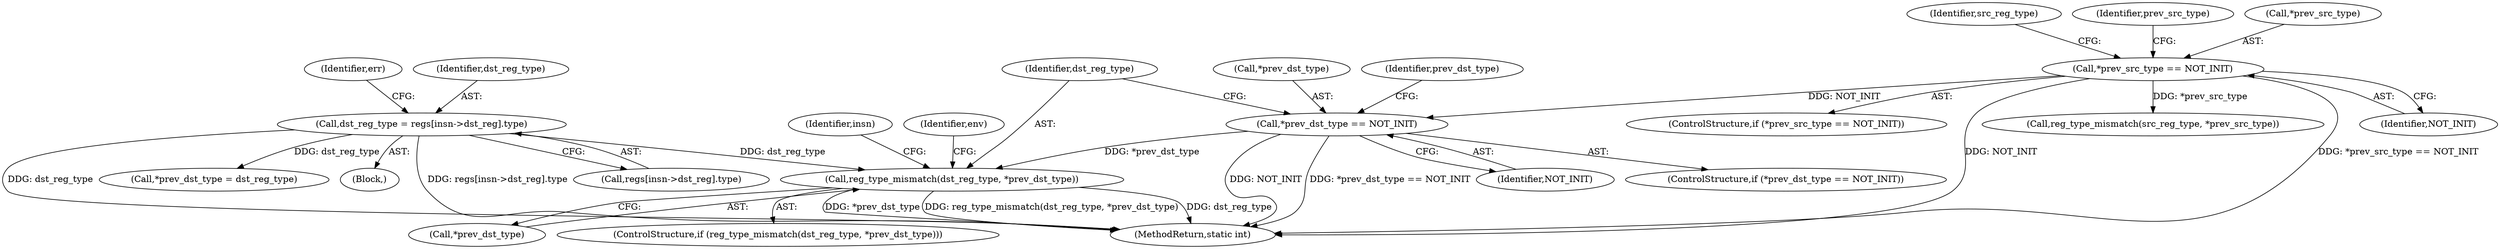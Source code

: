 digraph "0_linux_979d63d50c0c0f7bc537bf821e056cc9fe5abd38_2@pointer" {
"1000650" [label="(Call,reg_type_mismatch(dst_reg_type, *prev_dst_type))"];
"1000591" [label="(Call,dst_reg_type = regs[insn->dst_reg].type)"];
"1000639" [label="(Call,*prev_dst_type == NOT_INIT)"];
"1000517" [label="(Call,*prev_src_type == NOT_INIT)"];
"1000516" [label="(ControlStructure,if (*prev_src_type == NOT_INIT))"];
"1000529" [label="(Identifier,src_reg_type)"];
"1000591" [label="(Call,dst_reg_type = regs[insn->dst_reg].type)"];
"1000517" [label="(Call,*prev_src_type == NOT_INIT)"];
"1000667" [label="(Identifier,insn)"];
"1000528" [label="(Call,reg_type_mismatch(src_reg_type, *prev_src_type))"];
"1000642" [label="(Identifier,NOT_INIT)"];
"1001153" [label="(MethodReturn,static int)"];
"1000524" [label="(Identifier,prev_src_type)"];
"1000651" [label="(Identifier,dst_reg_type)"];
"1000652" [label="(Call,*prev_dst_type)"];
"1000601" [label="(Identifier,err)"];
"1000656" [label="(Identifier,env)"];
"1000640" [label="(Call,*prev_dst_type)"];
"1000518" [label="(Call,*prev_src_type)"];
"1000593" [label="(Call,regs[insn->dst_reg].type)"];
"1000520" [label="(Identifier,NOT_INIT)"];
"1000650" [label="(Call,reg_type_mismatch(dst_reg_type, *prev_dst_type))"];
"1000646" [label="(Identifier,prev_dst_type)"];
"1000649" [label="(ControlStructure,if (reg_type_mismatch(dst_reg_type, *prev_dst_type)))"];
"1000644" [label="(Call,*prev_dst_type = dst_reg_type)"];
"1000639" [label="(Call,*prev_dst_type == NOT_INIT)"];
"1000592" [label="(Identifier,dst_reg_type)"];
"1000638" [label="(ControlStructure,if (*prev_dst_type == NOT_INIT))"];
"1000539" [label="(Block,)"];
"1000650" -> "1000649"  [label="AST: "];
"1000650" -> "1000652"  [label="CFG: "];
"1000651" -> "1000650"  [label="AST: "];
"1000652" -> "1000650"  [label="AST: "];
"1000656" -> "1000650"  [label="CFG: "];
"1000667" -> "1000650"  [label="CFG: "];
"1000650" -> "1001153"  [label="DDG: reg_type_mismatch(dst_reg_type, *prev_dst_type)"];
"1000650" -> "1001153"  [label="DDG: dst_reg_type"];
"1000650" -> "1001153"  [label="DDG: *prev_dst_type"];
"1000591" -> "1000650"  [label="DDG: dst_reg_type"];
"1000639" -> "1000650"  [label="DDG: *prev_dst_type"];
"1000591" -> "1000539"  [label="AST: "];
"1000591" -> "1000593"  [label="CFG: "];
"1000592" -> "1000591"  [label="AST: "];
"1000593" -> "1000591"  [label="AST: "];
"1000601" -> "1000591"  [label="CFG: "];
"1000591" -> "1001153"  [label="DDG: dst_reg_type"];
"1000591" -> "1001153"  [label="DDG: regs[insn->dst_reg].type"];
"1000591" -> "1000644"  [label="DDG: dst_reg_type"];
"1000639" -> "1000638"  [label="AST: "];
"1000639" -> "1000642"  [label="CFG: "];
"1000640" -> "1000639"  [label="AST: "];
"1000642" -> "1000639"  [label="AST: "];
"1000646" -> "1000639"  [label="CFG: "];
"1000651" -> "1000639"  [label="CFG: "];
"1000639" -> "1001153"  [label="DDG: *prev_dst_type == NOT_INIT"];
"1000639" -> "1001153"  [label="DDG: NOT_INIT"];
"1000517" -> "1000639"  [label="DDG: NOT_INIT"];
"1000517" -> "1000516"  [label="AST: "];
"1000517" -> "1000520"  [label="CFG: "];
"1000518" -> "1000517"  [label="AST: "];
"1000520" -> "1000517"  [label="AST: "];
"1000524" -> "1000517"  [label="CFG: "];
"1000529" -> "1000517"  [label="CFG: "];
"1000517" -> "1001153"  [label="DDG: NOT_INIT"];
"1000517" -> "1001153"  [label="DDG: *prev_src_type == NOT_INIT"];
"1000517" -> "1000528"  [label="DDG: *prev_src_type"];
}
